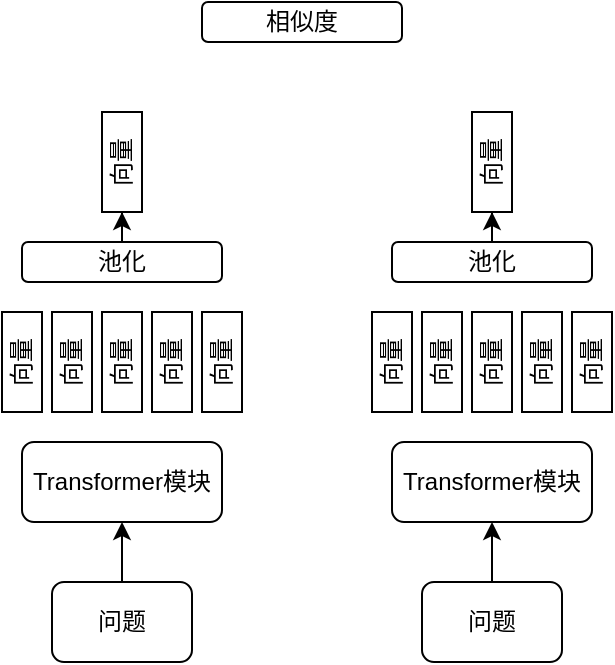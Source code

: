 <mxfile version="25.0.3">
  <diagram name="第 1 页" id="K9h2MfqYQbRv_jCMhmpx">
    <mxGraphModel dx="1185" dy="647" grid="1" gridSize="10" guides="1" tooltips="1" connect="1" arrows="1" fold="1" page="1" pageScale="1" pageWidth="827" pageHeight="1169" math="0" shadow="0">
      <root>
        <mxCell id="0" />
        <mxCell id="1" parent="0" />
        <mxCell id="AVN3FH4dfqpNPx5bCHww-26" value="" style="edgeStyle=orthogonalEdgeStyle;rounded=0;orthogonalLoop=1;jettySize=auto;html=1;" edge="1" parent="1" source="AVN3FH4dfqpNPx5bCHww-24" target="AVN3FH4dfqpNPx5bCHww-25">
          <mxGeometry relative="1" as="geometry" />
        </mxCell>
        <mxCell id="AVN3FH4dfqpNPx5bCHww-24" value="问题" style="rounded=1;whiteSpace=wrap;html=1;" vertex="1" parent="1">
          <mxGeometry x="70" y="310" width="70" height="40" as="geometry" />
        </mxCell>
        <mxCell id="AVN3FH4dfqpNPx5bCHww-25" value="Transformer模块" style="rounded=1;whiteSpace=wrap;html=1;" vertex="1" parent="1">
          <mxGeometry x="55" y="240" width="100" height="40" as="geometry" />
        </mxCell>
        <mxCell id="AVN3FH4dfqpNPx5bCHww-27" value="向量" style="rounded=0;whiteSpace=wrap;html=1;rotation=-90;" vertex="1" parent="1">
          <mxGeometry x="30" y="190" width="50" height="20" as="geometry" />
        </mxCell>
        <mxCell id="AVN3FH4dfqpNPx5bCHww-28" value="向量" style="rounded=0;whiteSpace=wrap;html=1;rotation=-90;" vertex="1" parent="1">
          <mxGeometry x="55" y="190" width="50" height="20" as="geometry" />
        </mxCell>
        <mxCell id="AVN3FH4dfqpNPx5bCHww-29" value="向量" style="rounded=0;whiteSpace=wrap;html=1;rotation=-90;" vertex="1" parent="1">
          <mxGeometry x="80" y="190" width="50" height="20" as="geometry" />
        </mxCell>
        <mxCell id="AVN3FH4dfqpNPx5bCHww-30" value="向量" style="rounded=0;whiteSpace=wrap;html=1;rotation=-90;" vertex="1" parent="1">
          <mxGeometry x="105" y="190" width="50" height="20" as="geometry" />
        </mxCell>
        <mxCell id="AVN3FH4dfqpNPx5bCHww-31" value="向量" style="rounded=0;whiteSpace=wrap;html=1;rotation=-90;" vertex="1" parent="1">
          <mxGeometry x="130" y="190" width="50" height="20" as="geometry" />
        </mxCell>
        <mxCell id="AVN3FH4dfqpNPx5bCHww-36" style="edgeStyle=orthogonalEdgeStyle;rounded=0;orthogonalLoop=1;jettySize=auto;html=1;exitX=0.5;exitY=0;exitDx=0;exitDy=0;" edge="1" parent="1" source="AVN3FH4dfqpNPx5bCHww-33" target="AVN3FH4dfqpNPx5bCHww-35">
          <mxGeometry relative="1" as="geometry" />
        </mxCell>
        <mxCell id="AVN3FH4dfqpNPx5bCHww-33" value="池化" style="rounded=1;whiteSpace=wrap;html=1;" vertex="1" parent="1">
          <mxGeometry x="55" y="140" width="100" height="20" as="geometry" />
        </mxCell>
        <mxCell id="AVN3FH4dfqpNPx5bCHww-35" value="向量" style="rounded=0;whiteSpace=wrap;html=1;rotation=-90;" vertex="1" parent="1">
          <mxGeometry x="80" y="90" width="50" height="20" as="geometry" />
        </mxCell>
        <mxCell id="AVN3FH4dfqpNPx5bCHww-37" value="相似度" style="rounded=1;whiteSpace=wrap;html=1;" vertex="1" parent="1">
          <mxGeometry x="145" y="20" width="100" height="20" as="geometry" />
        </mxCell>
        <mxCell id="AVN3FH4dfqpNPx5bCHww-72" value="" style="edgeStyle=orthogonalEdgeStyle;rounded=0;orthogonalLoop=1;jettySize=auto;html=1;" edge="1" parent="1" source="AVN3FH4dfqpNPx5bCHww-73" target="AVN3FH4dfqpNPx5bCHww-74">
          <mxGeometry relative="1" as="geometry" />
        </mxCell>
        <mxCell id="AVN3FH4dfqpNPx5bCHww-73" value="问题" style="rounded=1;whiteSpace=wrap;html=1;" vertex="1" parent="1">
          <mxGeometry x="255" y="310" width="70" height="40" as="geometry" />
        </mxCell>
        <mxCell id="AVN3FH4dfqpNPx5bCHww-74" value="Transformer模块" style="rounded=1;whiteSpace=wrap;html=1;" vertex="1" parent="1">
          <mxGeometry x="240" y="240" width="100" height="40" as="geometry" />
        </mxCell>
        <mxCell id="AVN3FH4dfqpNPx5bCHww-75" value="向量" style="rounded=0;whiteSpace=wrap;html=1;rotation=-90;" vertex="1" parent="1">
          <mxGeometry x="215" y="190" width="50" height="20" as="geometry" />
        </mxCell>
        <mxCell id="AVN3FH4dfqpNPx5bCHww-76" value="向量" style="rounded=0;whiteSpace=wrap;html=1;rotation=-90;" vertex="1" parent="1">
          <mxGeometry x="240" y="190" width="50" height="20" as="geometry" />
        </mxCell>
        <mxCell id="AVN3FH4dfqpNPx5bCHww-77" value="向量" style="rounded=0;whiteSpace=wrap;html=1;rotation=-90;" vertex="1" parent="1">
          <mxGeometry x="265" y="190" width="50" height="20" as="geometry" />
        </mxCell>
        <mxCell id="AVN3FH4dfqpNPx5bCHww-78" value="向量" style="rounded=0;whiteSpace=wrap;html=1;rotation=-90;" vertex="1" parent="1">
          <mxGeometry x="290" y="190" width="50" height="20" as="geometry" />
        </mxCell>
        <mxCell id="AVN3FH4dfqpNPx5bCHww-79" value="向量" style="rounded=0;whiteSpace=wrap;html=1;rotation=-90;" vertex="1" parent="1">
          <mxGeometry x="315" y="190" width="50" height="20" as="geometry" />
        </mxCell>
        <mxCell id="AVN3FH4dfqpNPx5bCHww-80" style="edgeStyle=orthogonalEdgeStyle;rounded=0;orthogonalLoop=1;jettySize=auto;html=1;exitX=0.5;exitY=0;exitDx=0;exitDy=0;" edge="1" parent="1" source="AVN3FH4dfqpNPx5bCHww-81" target="AVN3FH4dfqpNPx5bCHww-82">
          <mxGeometry relative="1" as="geometry" />
        </mxCell>
        <mxCell id="AVN3FH4dfqpNPx5bCHww-81" value="池化" style="rounded=1;whiteSpace=wrap;html=1;" vertex="1" parent="1">
          <mxGeometry x="240" y="140" width="100" height="20" as="geometry" />
        </mxCell>
        <mxCell id="AVN3FH4dfqpNPx5bCHww-82" value="向量" style="rounded=0;whiteSpace=wrap;html=1;rotation=-90;" vertex="1" parent="1">
          <mxGeometry x="265" y="90" width="50" height="20" as="geometry" />
        </mxCell>
      </root>
    </mxGraphModel>
  </diagram>
</mxfile>
